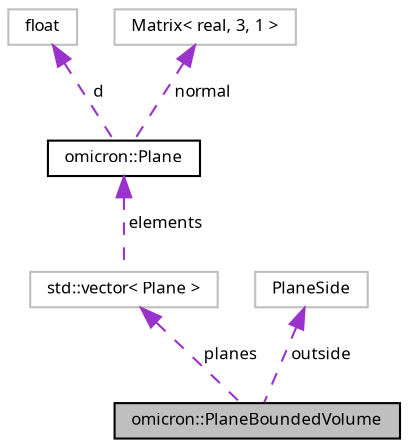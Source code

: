 digraph "omicron::PlaneBoundedVolume"
{
  bgcolor="transparent";
  edge [fontname="FreeSans.ttf",fontsize="8",labelfontname="FreeSans.ttf",labelfontsize="8"];
  node [fontname="FreeSans.ttf",fontsize="8",shape=record];
  Node1 [label="omicron::PlaneBoundedVolume",height=0.2,width=0.4,color="black", fillcolor="grey75", style="filled" fontcolor="black"];
  Node2 -> Node1 [dir="back",color="darkorchid3",fontsize="8",style="dashed",label=" planes" ,fontname="FreeSans.ttf"];
  Node2 [label="std::vector\< Plane \>",height=0.2,width=0.4,color="grey75"];
  Node3 -> Node2 [dir="back",color="darkorchid3",fontsize="8",style="dashed",label=" elements" ,fontname="FreeSans.ttf"];
  Node3 [label="omicron::Plane",height=0.2,width=0.4,color="black",URL="$classomicron_1_1_plane.html",tooltip="Defines a plane in 3D space. "];
  Node4 -> Node3 [dir="back",color="darkorchid3",fontsize="8",style="dashed",label=" d" ,fontname="FreeSans.ttf"];
  Node4 [label="float",height=0.2,width=0.4,color="grey75"];
  Node5 -> Node3 [dir="back",color="darkorchid3",fontsize="8",style="dashed",label=" normal" ,fontname="FreeSans.ttf"];
  Node5 [label="Matrix\< real, 3, 1 \>",height=0.2,width=0.4,color="grey75"];
  Node6 -> Node1 [dir="back",color="darkorchid3",fontsize="8",style="dashed",label=" outside" ,fontname="FreeSans.ttf"];
  Node6 [label="PlaneSide",height=0.2,width=0.4,color="grey75"];
}
